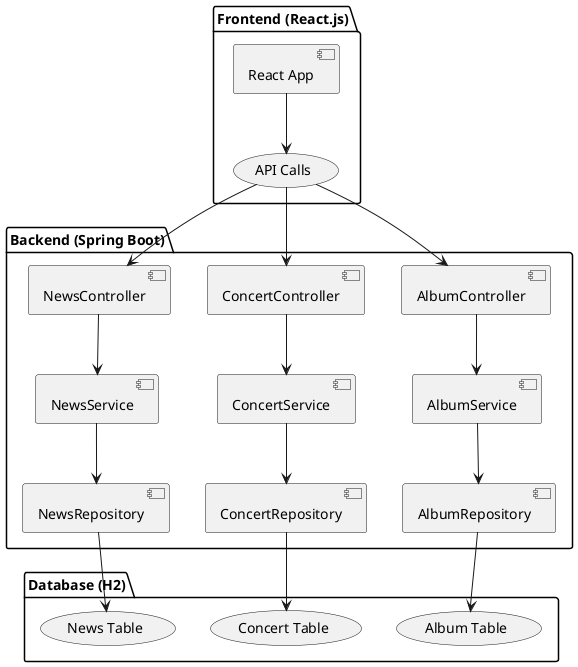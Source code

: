 @startuml component-diagram
package "Frontend (React.js)" {
  [React App] --> (API Calls)
}

package "Backend (Spring Boot)" {
  (API Calls) --> [AlbumController]
  (API Calls) --> [ConcertController]
  (API Calls) --> [NewsController]

  [AlbumController] --> [AlbumService]
  [ConcertController] --> [ConcertService]
  [NewsController] --> [NewsService]

  [AlbumService] --> [AlbumRepository]
  [ConcertService] --> [ConcertRepository]
  [NewsService] --> [NewsRepository]
}

package "Database (H2)" {
  [AlbumRepository] --> (Album Table)
  [ConcertRepository] --> (Concert Table)
  [NewsRepository] --> (News Table)
}
@enduml
